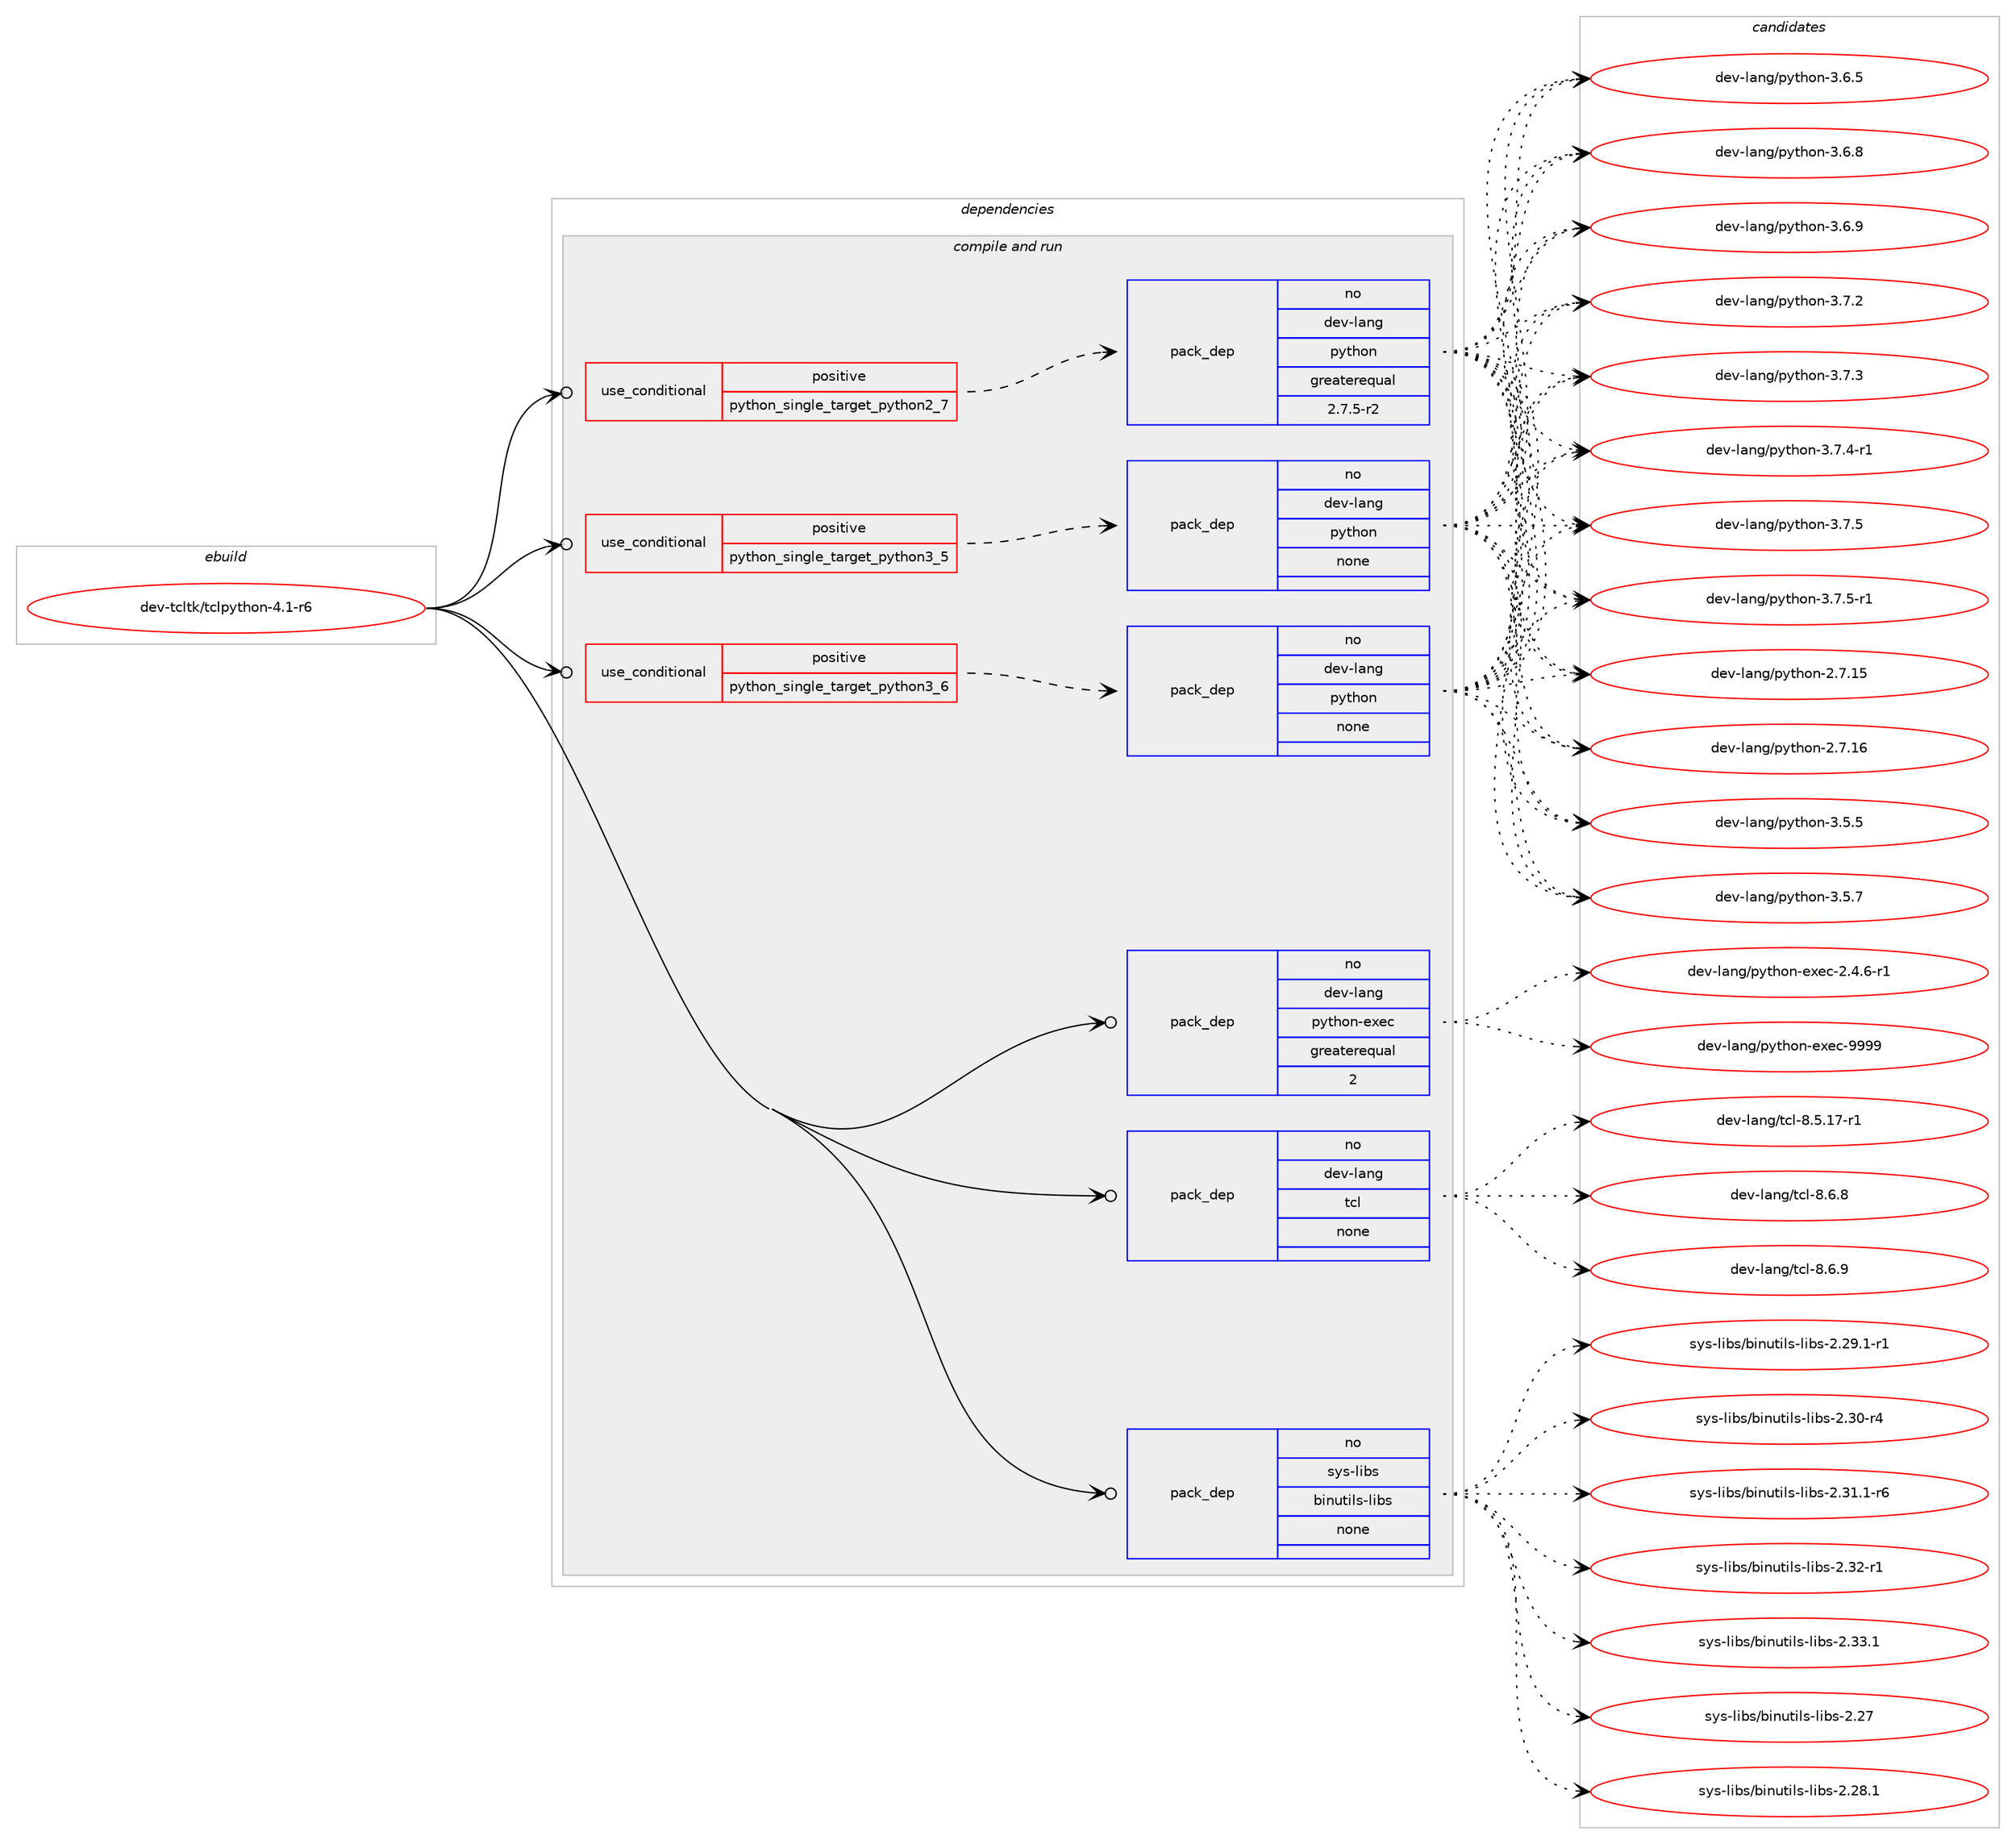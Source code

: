 digraph prolog {

# *************
# Graph options
# *************

newrank=true;
concentrate=true;
compound=true;
graph [rankdir=LR,fontname=Helvetica,fontsize=10,ranksep=1.5];#, ranksep=2.5, nodesep=0.2];
edge  [arrowhead=vee];
node  [fontname=Helvetica,fontsize=10];

# **********
# The ebuild
# **********

subgraph cluster_leftcol {
color=gray;
rank=same;
label=<<i>ebuild</i>>;
id [label="dev-tcltk/tclpython-4.1-r6", color=red, width=4, href="../dev-tcltk/tclpython-4.1-r6.svg"];
}

# ****************
# The dependencies
# ****************

subgraph cluster_midcol {
color=gray;
label=<<i>dependencies</i>>;
subgraph cluster_compile {
fillcolor="#eeeeee";
style=filled;
label=<<i>compile</i>>;
}
subgraph cluster_compileandrun {
fillcolor="#eeeeee";
style=filled;
label=<<i>compile and run</i>>;
subgraph cond181679 {
dependency724038 [label=<<TABLE BORDER="0" CELLBORDER="1" CELLSPACING="0" CELLPADDING="4"><TR><TD ROWSPAN="3" CELLPADDING="10">use_conditional</TD></TR><TR><TD>positive</TD></TR><TR><TD>python_single_target_python2_7</TD></TR></TABLE>>, shape=none, color=red];
subgraph pack530287 {
dependency724039 [label=<<TABLE BORDER="0" CELLBORDER="1" CELLSPACING="0" CELLPADDING="4" WIDTH="220"><TR><TD ROWSPAN="6" CELLPADDING="30">pack_dep</TD></TR><TR><TD WIDTH="110">no</TD></TR><TR><TD>dev-lang</TD></TR><TR><TD>python</TD></TR><TR><TD>greaterequal</TD></TR><TR><TD>2.7.5-r2</TD></TR></TABLE>>, shape=none, color=blue];
}
dependency724038:e -> dependency724039:w [weight=20,style="dashed",arrowhead="vee"];
}
id:e -> dependency724038:w [weight=20,style="solid",arrowhead="odotvee"];
subgraph cond181680 {
dependency724040 [label=<<TABLE BORDER="0" CELLBORDER="1" CELLSPACING="0" CELLPADDING="4"><TR><TD ROWSPAN="3" CELLPADDING="10">use_conditional</TD></TR><TR><TD>positive</TD></TR><TR><TD>python_single_target_python3_5</TD></TR></TABLE>>, shape=none, color=red];
subgraph pack530288 {
dependency724041 [label=<<TABLE BORDER="0" CELLBORDER="1" CELLSPACING="0" CELLPADDING="4" WIDTH="220"><TR><TD ROWSPAN="6" CELLPADDING="30">pack_dep</TD></TR><TR><TD WIDTH="110">no</TD></TR><TR><TD>dev-lang</TD></TR><TR><TD>python</TD></TR><TR><TD>none</TD></TR><TR><TD></TD></TR></TABLE>>, shape=none, color=blue];
}
dependency724040:e -> dependency724041:w [weight=20,style="dashed",arrowhead="vee"];
}
id:e -> dependency724040:w [weight=20,style="solid",arrowhead="odotvee"];
subgraph cond181681 {
dependency724042 [label=<<TABLE BORDER="0" CELLBORDER="1" CELLSPACING="0" CELLPADDING="4"><TR><TD ROWSPAN="3" CELLPADDING="10">use_conditional</TD></TR><TR><TD>positive</TD></TR><TR><TD>python_single_target_python3_6</TD></TR></TABLE>>, shape=none, color=red];
subgraph pack530289 {
dependency724043 [label=<<TABLE BORDER="0" CELLBORDER="1" CELLSPACING="0" CELLPADDING="4" WIDTH="220"><TR><TD ROWSPAN="6" CELLPADDING="30">pack_dep</TD></TR><TR><TD WIDTH="110">no</TD></TR><TR><TD>dev-lang</TD></TR><TR><TD>python</TD></TR><TR><TD>none</TD></TR><TR><TD></TD></TR></TABLE>>, shape=none, color=blue];
}
dependency724042:e -> dependency724043:w [weight=20,style="dashed",arrowhead="vee"];
}
id:e -> dependency724042:w [weight=20,style="solid",arrowhead="odotvee"];
subgraph pack530290 {
dependency724044 [label=<<TABLE BORDER="0" CELLBORDER="1" CELLSPACING="0" CELLPADDING="4" WIDTH="220"><TR><TD ROWSPAN="6" CELLPADDING="30">pack_dep</TD></TR><TR><TD WIDTH="110">no</TD></TR><TR><TD>dev-lang</TD></TR><TR><TD>python-exec</TD></TR><TR><TD>greaterequal</TD></TR><TR><TD>2</TD></TR></TABLE>>, shape=none, color=blue];
}
id:e -> dependency724044:w [weight=20,style="solid",arrowhead="odotvee"];
subgraph pack530291 {
dependency724045 [label=<<TABLE BORDER="0" CELLBORDER="1" CELLSPACING="0" CELLPADDING="4" WIDTH="220"><TR><TD ROWSPAN="6" CELLPADDING="30">pack_dep</TD></TR><TR><TD WIDTH="110">no</TD></TR><TR><TD>dev-lang</TD></TR><TR><TD>tcl</TD></TR><TR><TD>none</TD></TR><TR><TD></TD></TR></TABLE>>, shape=none, color=blue];
}
id:e -> dependency724045:w [weight=20,style="solid",arrowhead="odotvee"];
subgraph pack530292 {
dependency724046 [label=<<TABLE BORDER="0" CELLBORDER="1" CELLSPACING="0" CELLPADDING="4" WIDTH="220"><TR><TD ROWSPAN="6" CELLPADDING="30">pack_dep</TD></TR><TR><TD WIDTH="110">no</TD></TR><TR><TD>sys-libs</TD></TR><TR><TD>binutils-libs</TD></TR><TR><TD>none</TD></TR><TR><TD></TD></TR></TABLE>>, shape=none, color=blue];
}
id:e -> dependency724046:w [weight=20,style="solid",arrowhead="odotvee"];
}
subgraph cluster_run {
fillcolor="#eeeeee";
style=filled;
label=<<i>run</i>>;
}
}

# **************
# The candidates
# **************

subgraph cluster_choices {
rank=same;
color=gray;
label=<<i>candidates</i>>;

subgraph choice530287 {
color=black;
nodesep=1;
choice10010111845108971101034711212111610411111045504655464953 [label="dev-lang/python-2.7.15", color=red, width=4,href="../dev-lang/python-2.7.15.svg"];
choice10010111845108971101034711212111610411111045504655464954 [label="dev-lang/python-2.7.16", color=red, width=4,href="../dev-lang/python-2.7.16.svg"];
choice100101118451089711010347112121116104111110455146534653 [label="dev-lang/python-3.5.5", color=red, width=4,href="../dev-lang/python-3.5.5.svg"];
choice100101118451089711010347112121116104111110455146534655 [label="dev-lang/python-3.5.7", color=red, width=4,href="../dev-lang/python-3.5.7.svg"];
choice100101118451089711010347112121116104111110455146544653 [label="dev-lang/python-3.6.5", color=red, width=4,href="../dev-lang/python-3.6.5.svg"];
choice100101118451089711010347112121116104111110455146544656 [label="dev-lang/python-3.6.8", color=red, width=4,href="../dev-lang/python-3.6.8.svg"];
choice100101118451089711010347112121116104111110455146544657 [label="dev-lang/python-3.6.9", color=red, width=4,href="../dev-lang/python-3.6.9.svg"];
choice100101118451089711010347112121116104111110455146554650 [label="dev-lang/python-3.7.2", color=red, width=4,href="../dev-lang/python-3.7.2.svg"];
choice100101118451089711010347112121116104111110455146554651 [label="dev-lang/python-3.7.3", color=red, width=4,href="../dev-lang/python-3.7.3.svg"];
choice1001011184510897110103471121211161041111104551465546524511449 [label="dev-lang/python-3.7.4-r1", color=red, width=4,href="../dev-lang/python-3.7.4-r1.svg"];
choice100101118451089711010347112121116104111110455146554653 [label="dev-lang/python-3.7.5", color=red, width=4,href="../dev-lang/python-3.7.5.svg"];
choice1001011184510897110103471121211161041111104551465546534511449 [label="dev-lang/python-3.7.5-r1", color=red, width=4,href="../dev-lang/python-3.7.5-r1.svg"];
dependency724039:e -> choice10010111845108971101034711212111610411111045504655464953:w [style=dotted,weight="100"];
dependency724039:e -> choice10010111845108971101034711212111610411111045504655464954:w [style=dotted,weight="100"];
dependency724039:e -> choice100101118451089711010347112121116104111110455146534653:w [style=dotted,weight="100"];
dependency724039:e -> choice100101118451089711010347112121116104111110455146534655:w [style=dotted,weight="100"];
dependency724039:e -> choice100101118451089711010347112121116104111110455146544653:w [style=dotted,weight="100"];
dependency724039:e -> choice100101118451089711010347112121116104111110455146544656:w [style=dotted,weight="100"];
dependency724039:e -> choice100101118451089711010347112121116104111110455146544657:w [style=dotted,weight="100"];
dependency724039:e -> choice100101118451089711010347112121116104111110455146554650:w [style=dotted,weight="100"];
dependency724039:e -> choice100101118451089711010347112121116104111110455146554651:w [style=dotted,weight="100"];
dependency724039:e -> choice1001011184510897110103471121211161041111104551465546524511449:w [style=dotted,weight="100"];
dependency724039:e -> choice100101118451089711010347112121116104111110455146554653:w [style=dotted,weight="100"];
dependency724039:e -> choice1001011184510897110103471121211161041111104551465546534511449:w [style=dotted,weight="100"];
}
subgraph choice530288 {
color=black;
nodesep=1;
choice10010111845108971101034711212111610411111045504655464953 [label="dev-lang/python-2.7.15", color=red, width=4,href="../dev-lang/python-2.7.15.svg"];
choice10010111845108971101034711212111610411111045504655464954 [label="dev-lang/python-2.7.16", color=red, width=4,href="../dev-lang/python-2.7.16.svg"];
choice100101118451089711010347112121116104111110455146534653 [label="dev-lang/python-3.5.5", color=red, width=4,href="../dev-lang/python-3.5.5.svg"];
choice100101118451089711010347112121116104111110455146534655 [label="dev-lang/python-3.5.7", color=red, width=4,href="../dev-lang/python-3.5.7.svg"];
choice100101118451089711010347112121116104111110455146544653 [label="dev-lang/python-3.6.5", color=red, width=4,href="../dev-lang/python-3.6.5.svg"];
choice100101118451089711010347112121116104111110455146544656 [label="dev-lang/python-3.6.8", color=red, width=4,href="../dev-lang/python-3.6.8.svg"];
choice100101118451089711010347112121116104111110455146544657 [label="dev-lang/python-3.6.9", color=red, width=4,href="../dev-lang/python-3.6.9.svg"];
choice100101118451089711010347112121116104111110455146554650 [label="dev-lang/python-3.7.2", color=red, width=4,href="../dev-lang/python-3.7.2.svg"];
choice100101118451089711010347112121116104111110455146554651 [label="dev-lang/python-3.7.3", color=red, width=4,href="../dev-lang/python-3.7.3.svg"];
choice1001011184510897110103471121211161041111104551465546524511449 [label="dev-lang/python-3.7.4-r1", color=red, width=4,href="../dev-lang/python-3.7.4-r1.svg"];
choice100101118451089711010347112121116104111110455146554653 [label="dev-lang/python-3.7.5", color=red, width=4,href="../dev-lang/python-3.7.5.svg"];
choice1001011184510897110103471121211161041111104551465546534511449 [label="dev-lang/python-3.7.5-r1", color=red, width=4,href="../dev-lang/python-3.7.5-r1.svg"];
dependency724041:e -> choice10010111845108971101034711212111610411111045504655464953:w [style=dotted,weight="100"];
dependency724041:e -> choice10010111845108971101034711212111610411111045504655464954:w [style=dotted,weight="100"];
dependency724041:e -> choice100101118451089711010347112121116104111110455146534653:w [style=dotted,weight="100"];
dependency724041:e -> choice100101118451089711010347112121116104111110455146534655:w [style=dotted,weight="100"];
dependency724041:e -> choice100101118451089711010347112121116104111110455146544653:w [style=dotted,weight="100"];
dependency724041:e -> choice100101118451089711010347112121116104111110455146544656:w [style=dotted,weight="100"];
dependency724041:e -> choice100101118451089711010347112121116104111110455146544657:w [style=dotted,weight="100"];
dependency724041:e -> choice100101118451089711010347112121116104111110455146554650:w [style=dotted,weight="100"];
dependency724041:e -> choice100101118451089711010347112121116104111110455146554651:w [style=dotted,weight="100"];
dependency724041:e -> choice1001011184510897110103471121211161041111104551465546524511449:w [style=dotted,weight="100"];
dependency724041:e -> choice100101118451089711010347112121116104111110455146554653:w [style=dotted,weight="100"];
dependency724041:e -> choice1001011184510897110103471121211161041111104551465546534511449:w [style=dotted,weight="100"];
}
subgraph choice530289 {
color=black;
nodesep=1;
choice10010111845108971101034711212111610411111045504655464953 [label="dev-lang/python-2.7.15", color=red, width=4,href="../dev-lang/python-2.7.15.svg"];
choice10010111845108971101034711212111610411111045504655464954 [label="dev-lang/python-2.7.16", color=red, width=4,href="../dev-lang/python-2.7.16.svg"];
choice100101118451089711010347112121116104111110455146534653 [label="dev-lang/python-3.5.5", color=red, width=4,href="../dev-lang/python-3.5.5.svg"];
choice100101118451089711010347112121116104111110455146534655 [label="dev-lang/python-3.5.7", color=red, width=4,href="../dev-lang/python-3.5.7.svg"];
choice100101118451089711010347112121116104111110455146544653 [label="dev-lang/python-3.6.5", color=red, width=4,href="../dev-lang/python-3.6.5.svg"];
choice100101118451089711010347112121116104111110455146544656 [label="dev-lang/python-3.6.8", color=red, width=4,href="../dev-lang/python-3.6.8.svg"];
choice100101118451089711010347112121116104111110455146544657 [label="dev-lang/python-3.6.9", color=red, width=4,href="../dev-lang/python-3.6.9.svg"];
choice100101118451089711010347112121116104111110455146554650 [label="dev-lang/python-3.7.2", color=red, width=4,href="../dev-lang/python-3.7.2.svg"];
choice100101118451089711010347112121116104111110455146554651 [label="dev-lang/python-3.7.3", color=red, width=4,href="../dev-lang/python-3.7.3.svg"];
choice1001011184510897110103471121211161041111104551465546524511449 [label="dev-lang/python-3.7.4-r1", color=red, width=4,href="../dev-lang/python-3.7.4-r1.svg"];
choice100101118451089711010347112121116104111110455146554653 [label="dev-lang/python-3.7.5", color=red, width=4,href="../dev-lang/python-3.7.5.svg"];
choice1001011184510897110103471121211161041111104551465546534511449 [label="dev-lang/python-3.7.5-r1", color=red, width=4,href="../dev-lang/python-3.7.5-r1.svg"];
dependency724043:e -> choice10010111845108971101034711212111610411111045504655464953:w [style=dotted,weight="100"];
dependency724043:e -> choice10010111845108971101034711212111610411111045504655464954:w [style=dotted,weight="100"];
dependency724043:e -> choice100101118451089711010347112121116104111110455146534653:w [style=dotted,weight="100"];
dependency724043:e -> choice100101118451089711010347112121116104111110455146534655:w [style=dotted,weight="100"];
dependency724043:e -> choice100101118451089711010347112121116104111110455146544653:w [style=dotted,weight="100"];
dependency724043:e -> choice100101118451089711010347112121116104111110455146544656:w [style=dotted,weight="100"];
dependency724043:e -> choice100101118451089711010347112121116104111110455146544657:w [style=dotted,weight="100"];
dependency724043:e -> choice100101118451089711010347112121116104111110455146554650:w [style=dotted,weight="100"];
dependency724043:e -> choice100101118451089711010347112121116104111110455146554651:w [style=dotted,weight="100"];
dependency724043:e -> choice1001011184510897110103471121211161041111104551465546524511449:w [style=dotted,weight="100"];
dependency724043:e -> choice100101118451089711010347112121116104111110455146554653:w [style=dotted,weight="100"];
dependency724043:e -> choice1001011184510897110103471121211161041111104551465546534511449:w [style=dotted,weight="100"];
}
subgraph choice530290 {
color=black;
nodesep=1;
choice10010111845108971101034711212111610411111045101120101994550465246544511449 [label="dev-lang/python-exec-2.4.6-r1", color=red, width=4,href="../dev-lang/python-exec-2.4.6-r1.svg"];
choice10010111845108971101034711212111610411111045101120101994557575757 [label="dev-lang/python-exec-9999", color=red, width=4,href="../dev-lang/python-exec-9999.svg"];
dependency724044:e -> choice10010111845108971101034711212111610411111045101120101994550465246544511449:w [style=dotted,weight="100"];
dependency724044:e -> choice10010111845108971101034711212111610411111045101120101994557575757:w [style=dotted,weight="100"];
}
subgraph choice530291 {
color=black;
nodesep=1;
choice10010111845108971101034711699108455646534649554511449 [label="dev-lang/tcl-8.5.17-r1", color=red, width=4,href="../dev-lang/tcl-8.5.17-r1.svg"];
choice10010111845108971101034711699108455646544656 [label="dev-lang/tcl-8.6.8", color=red, width=4,href="../dev-lang/tcl-8.6.8.svg"];
choice10010111845108971101034711699108455646544657 [label="dev-lang/tcl-8.6.9", color=red, width=4,href="../dev-lang/tcl-8.6.9.svg"];
dependency724045:e -> choice10010111845108971101034711699108455646534649554511449:w [style=dotted,weight="100"];
dependency724045:e -> choice10010111845108971101034711699108455646544656:w [style=dotted,weight="100"];
dependency724045:e -> choice10010111845108971101034711699108455646544657:w [style=dotted,weight="100"];
}
subgraph choice530292 {
color=black;
nodesep=1;
choice1151211154510810598115479810511011711610510811545108105981154550465055 [label="sys-libs/binutils-libs-2.27", color=red, width=4,href="../sys-libs/binutils-libs-2.27.svg"];
choice11512111545108105981154798105110117116105108115451081059811545504650564649 [label="sys-libs/binutils-libs-2.28.1", color=red, width=4,href="../sys-libs/binutils-libs-2.28.1.svg"];
choice115121115451081059811547981051101171161051081154510810598115455046505746494511449 [label="sys-libs/binutils-libs-2.29.1-r1", color=red, width=4,href="../sys-libs/binutils-libs-2.29.1-r1.svg"];
choice11512111545108105981154798105110117116105108115451081059811545504651484511452 [label="sys-libs/binutils-libs-2.30-r4", color=red, width=4,href="../sys-libs/binutils-libs-2.30-r4.svg"];
choice115121115451081059811547981051101171161051081154510810598115455046514946494511454 [label="sys-libs/binutils-libs-2.31.1-r6", color=red, width=4,href="../sys-libs/binutils-libs-2.31.1-r6.svg"];
choice11512111545108105981154798105110117116105108115451081059811545504651504511449 [label="sys-libs/binutils-libs-2.32-r1", color=red, width=4,href="../sys-libs/binutils-libs-2.32-r1.svg"];
choice11512111545108105981154798105110117116105108115451081059811545504651514649 [label="sys-libs/binutils-libs-2.33.1", color=red, width=4,href="../sys-libs/binutils-libs-2.33.1.svg"];
dependency724046:e -> choice1151211154510810598115479810511011711610510811545108105981154550465055:w [style=dotted,weight="100"];
dependency724046:e -> choice11512111545108105981154798105110117116105108115451081059811545504650564649:w [style=dotted,weight="100"];
dependency724046:e -> choice115121115451081059811547981051101171161051081154510810598115455046505746494511449:w [style=dotted,weight="100"];
dependency724046:e -> choice11512111545108105981154798105110117116105108115451081059811545504651484511452:w [style=dotted,weight="100"];
dependency724046:e -> choice115121115451081059811547981051101171161051081154510810598115455046514946494511454:w [style=dotted,weight="100"];
dependency724046:e -> choice11512111545108105981154798105110117116105108115451081059811545504651504511449:w [style=dotted,weight="100"];
dependency724046:e -> choice11512111545108105981154798105110117116105108115451081059811545504651514649:w [style=dotted,weight="100"];
}
}

}
